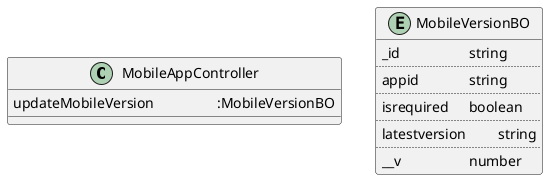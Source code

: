 @startuml Mobile Service

class MobileAppController {
  updateMobileVersion  \t\t:MobileVersionBO
}


entity MobileVersionBO {
  _id \t\t\tstring
  ..
  appid \t\tstring
  ..
  isrequired \tboolean
  ..
  latestversion \tstring
  ..
  __v \t\t\tnumber
}

@enduml